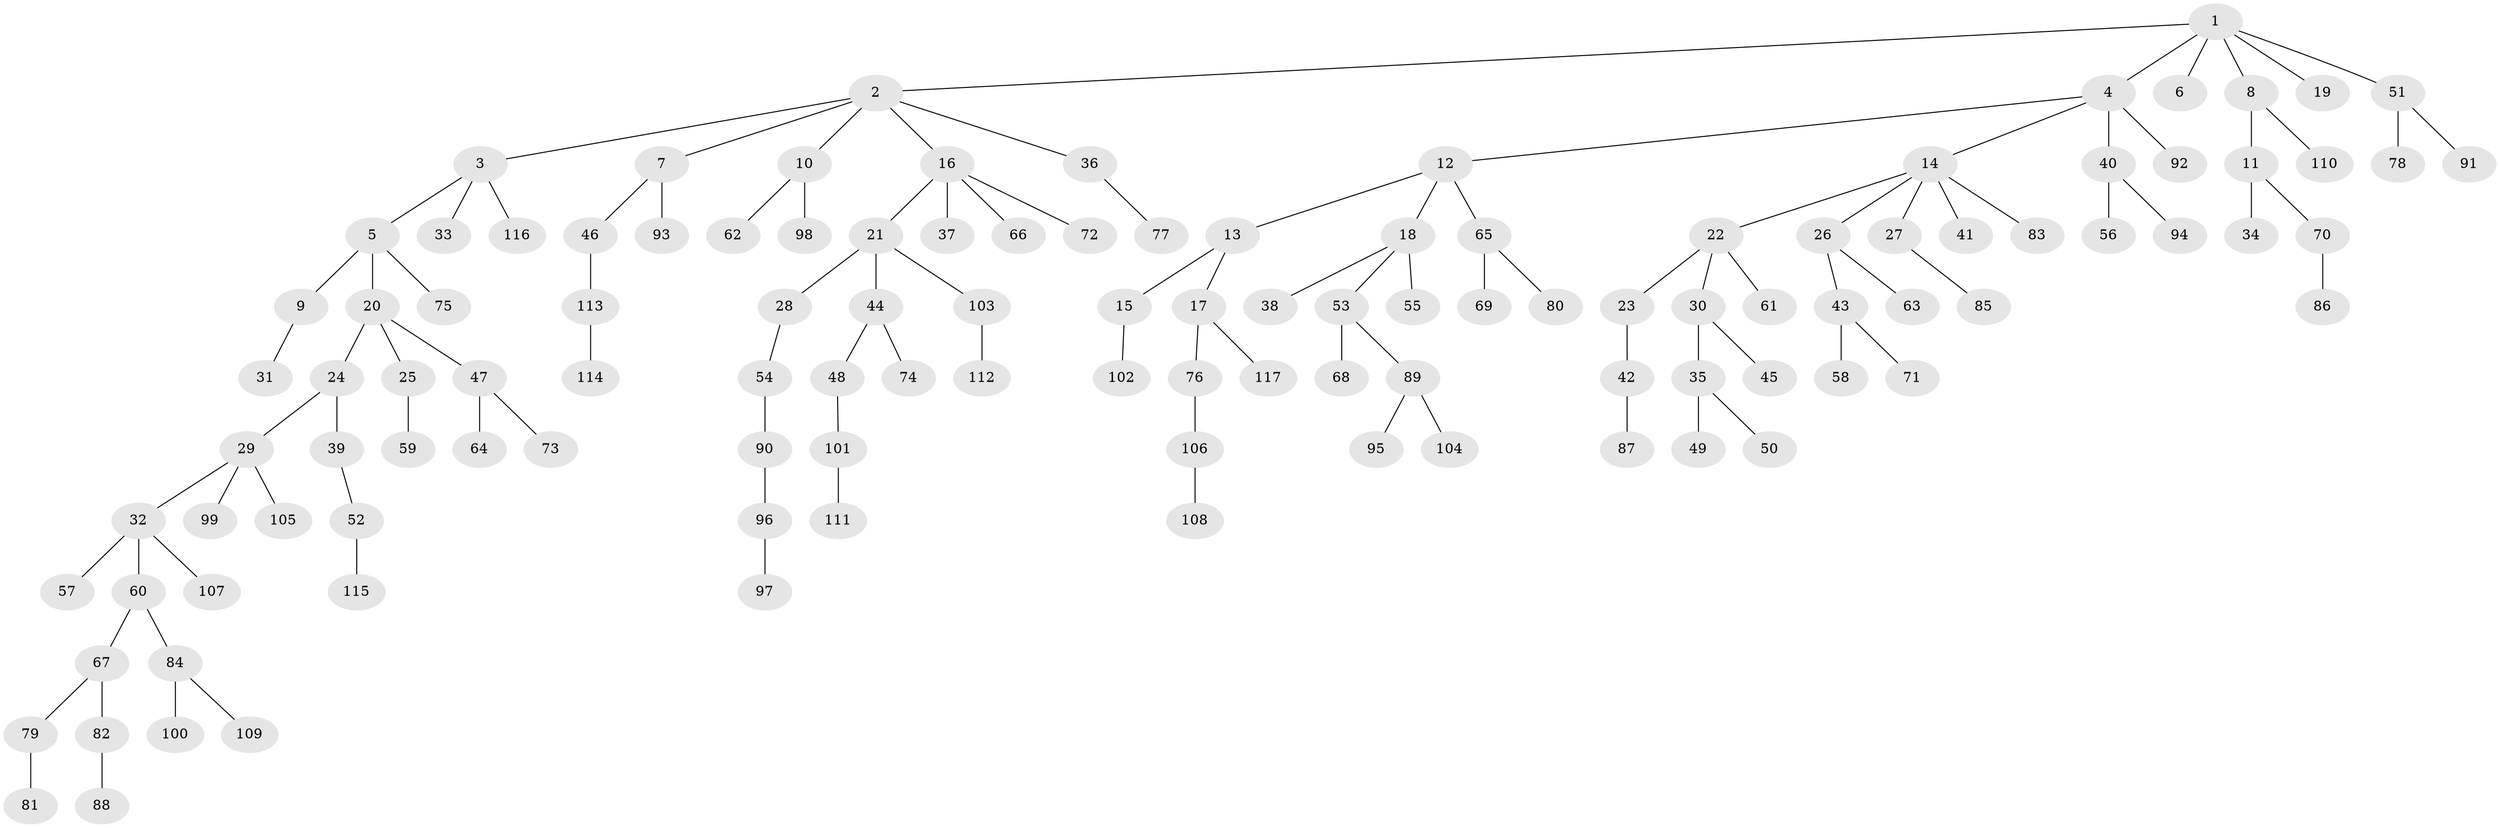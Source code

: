 // Generated by graph-tools (version 1.1) at 2025/15/03/09/25 04:15:32]
// undirected, 117 vertices, 116 edges
graph export_dot {
graph [start="1"]
  node [color=gray90,style=filled];
  1;
  2;
  3;
  4;
  5;
  6;
  7;
  8;
  9;
  10;
  11;
  12;
  13;
  14;
  15;
  16;
  17;
  18;
  19;
  20;
  21;
  22;
  23;
  24;
  25;
  26;
  27;
  28;
  29;
  30;
  31;
  32;
  33;
  34;
  35;
  36;
  37;
  38;
  39;
  40;
  41;
  42;
  43;
  44;
  45;
  46;
  47;
  48;
  49;
  50;
  51;
  52;
  53;
  54;
  55;
  56;
  57;
  58;
  59;
  60;
  61;
  62;
  63;
  64;
  65;
  66;
  67;
  68;
  69;
  70;
  71;
  72;
  73;
  74;
  75;
  76;
  77;
  78;
  79;
  80;
  81;
  82;
  83;
  84;
  85;
  86;
  87;
  88;
  89;
  90;
  91;
  92;
  93;
  94;
  95;
  96;
  97;
  98;
  99;
  100;
  101;
  102;
  103;
  104;
  105;
  106;
  107;
  108;
  109;
  110;
  111;
  112;
  113;
  114;
  115;
  116;
  117;
  1 -- 2;
  1 -- 4;
  1 -- 6;
  1 -- 8;
  1 -- 19;
  1 -- 51;
  2 -- 3;
  2 -- 7;
  2 -- 10;
  2 -- 16;
  2 -- 36;
  3 -- 5;
  3 -- 33;
  3 -- 116;
  4 -- 12;
  4 -- 14;
  4 -- 40;
  4 -- 92;
  5 -- 9;
  5 -- 20;
  5 -- 75;
  7 -- 46;
  7 -- 93;
  8 -- 11;
  8 -- 110;
  9 -- 31;
  10 -- 62;
  10 -- 98;
  11 -- 34;
  11 -- 70;
  12 -- 13;
  12 -- 18;
  12 -- 65;
  13 -- 15;
  13 -- 17;
  14 -- 22;
  14 -- 26;
  14 -- 27;
  14 -- 41;
  14 -- 83;
  15 -- 102;
  16 -- 21;
  16 -- 37;
  16 -- 66;
  16 -- 72;
  17 -- 76;
  17 -- 117;
  18 -- 38;
  18 -- 53;
  18 -- 55;
  20 -- 24;
  20 -- 25;
  20 -- 47;
  21 -- 28;
  21 -- 44;
  21 -- 103;
  22 -- 23;
  22 -- 30;
  22 -- 61;
  23 -- 42;
  24 -- 29;
  24 -- 39;
  25 -- 59;
  26 -- 43;
  26 -- 63;
  27 -- 85;
  28 -- 54;
  29 -- 32;
  29 -- 99;
  29 -- 105;
  30 -- 35;
  30 -- 45;
  32 -- 57;
  32 -- 60;
  32 -- 107;
  35 -- 49;
  35 -- 50;
  36 -- 77;
  39 -- 52;
  40 -- 56;
  40 -- 94;
  42 -- 87;
  43 -- 58;
  43 -- 71;
  44 -- 48;
  44 -- 74;
  46 -- 113;
  47 -- 64;
  47 -- 73;
  48 -- 101;
  51 -- 78;
  51 -- 91;
  52 -- 115;
  53 -- 68;
  53 -- 89;
  54 -- 90;
  60 -- 67;
  60 -- 84;
  65 -- 69;
  65 -- 80;
  67 -- 79;
  67 -- 82;
  70 -- 86;
  76 -- 106;
  79 -- 81;
  82 -- 88;
  84 -- 100;
  84 -- 109;
  89 -- 95;
  89 -- 104;
  90 -- 96;
  96 -- 97;
  101 -- 111;
  103 -- 112;
  106 -- 108;
  113 -- 114;
}
